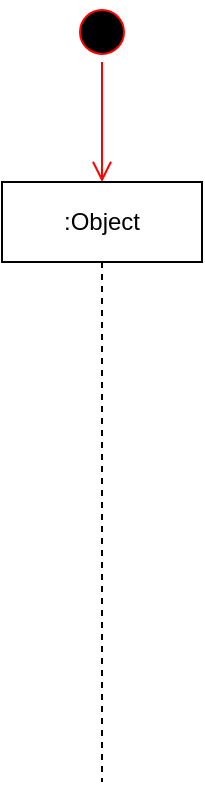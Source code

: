 <mxfile version="10.6.7" type="github"><diagram id="uT3CLybLZjLQZRfeTOW8" name="Page-1"><mxGraphModel dx="1394" dy="716" grid="1" gridSize="10" guides="1" tooltips="1" connect="1" arrows="1" fold="1" page="1" pageScale="1" pageWidth="827" pageHeight="1169" math="0" shadow="0"><root><mxCell id="0"/><mxCell id="1" parent="0"/><mxCell id="I_hjx8SIUlTRmeIp3hHr-24" value="" style="ellipse;html=1;shape=startState;fillColor=#000000;strokeColor=#ff0000;" vertex="1" parent="1"><mxGeometry x="120" y="20" width="30" height="30" as="geometry"/></mxCell><mxCell id="I_hjx8SIUlTRmeIp3hHr-25" value="" style="edgeStyle=orthogonalEdgeStyle;html=1;verticalAlign=bottom;endArrow=open;endSize=8;strokeColor=#ff0000;" edge="1" source="I_hjx8SIUlTRmeIp3hHr-24" parent="1"><mxGeometry relative="1" as="geometry"><mxPoint x="135" y="110" as="targetPoint"/></mxGeometry></mxCell><mxCell id="I_hjx8SIUlTRmeIp3hHr-26" value=":Object" style="shape=umlLifeline;perimeter=lifelinePerimeter;whiteSpace=wrap;html=1;container=1;collapsible=0;recursiveResize=0;outlineConnect=0;" vertex="1" parent="1"><mxGeometry x="85" y="110" width="100" height="300" as="geometry"/></mxCell></root></mxGraphModel></diagram></mxfile>